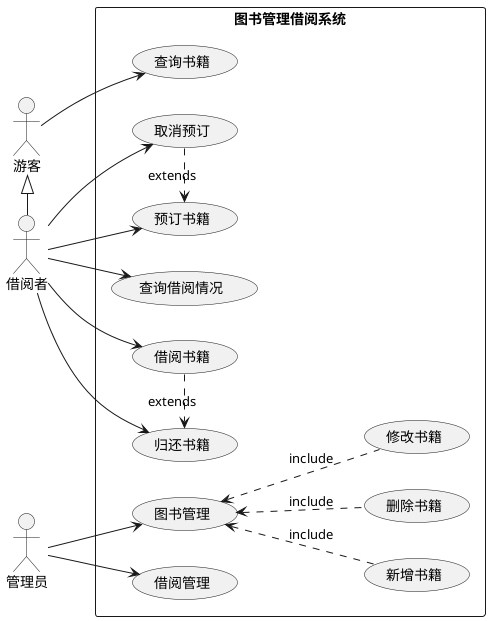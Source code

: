 @startuml

left to right direction
skinparam packageStyle rectangle

:管理员: as administrator 
:游客: as tourist 
:借阅者: as borrower 

rectangle 图书管理借阅系统 {
  administrator --> (图书管理)
  administrator --> (借阅管理)
  
  borrower --> (借阅书籍)
  borrower --> (归还书籍)
  borrower -> (取消预订)
  borrower -> (预订书籍)
  borrower -> (查询借阅情况)
  tourist -> (查询书籍)
  
  (取消预订) .> (预订书籍) : extends
  (借阅书籍) .> (归还书籍) : extends

  (图书管理) <.. (新增书籍) : include
  (图书管理) <.. (删除书籍) : include
  (图书管理) <.. (修改书籍) : include
  tourist <|- borrower
}

@enduml
